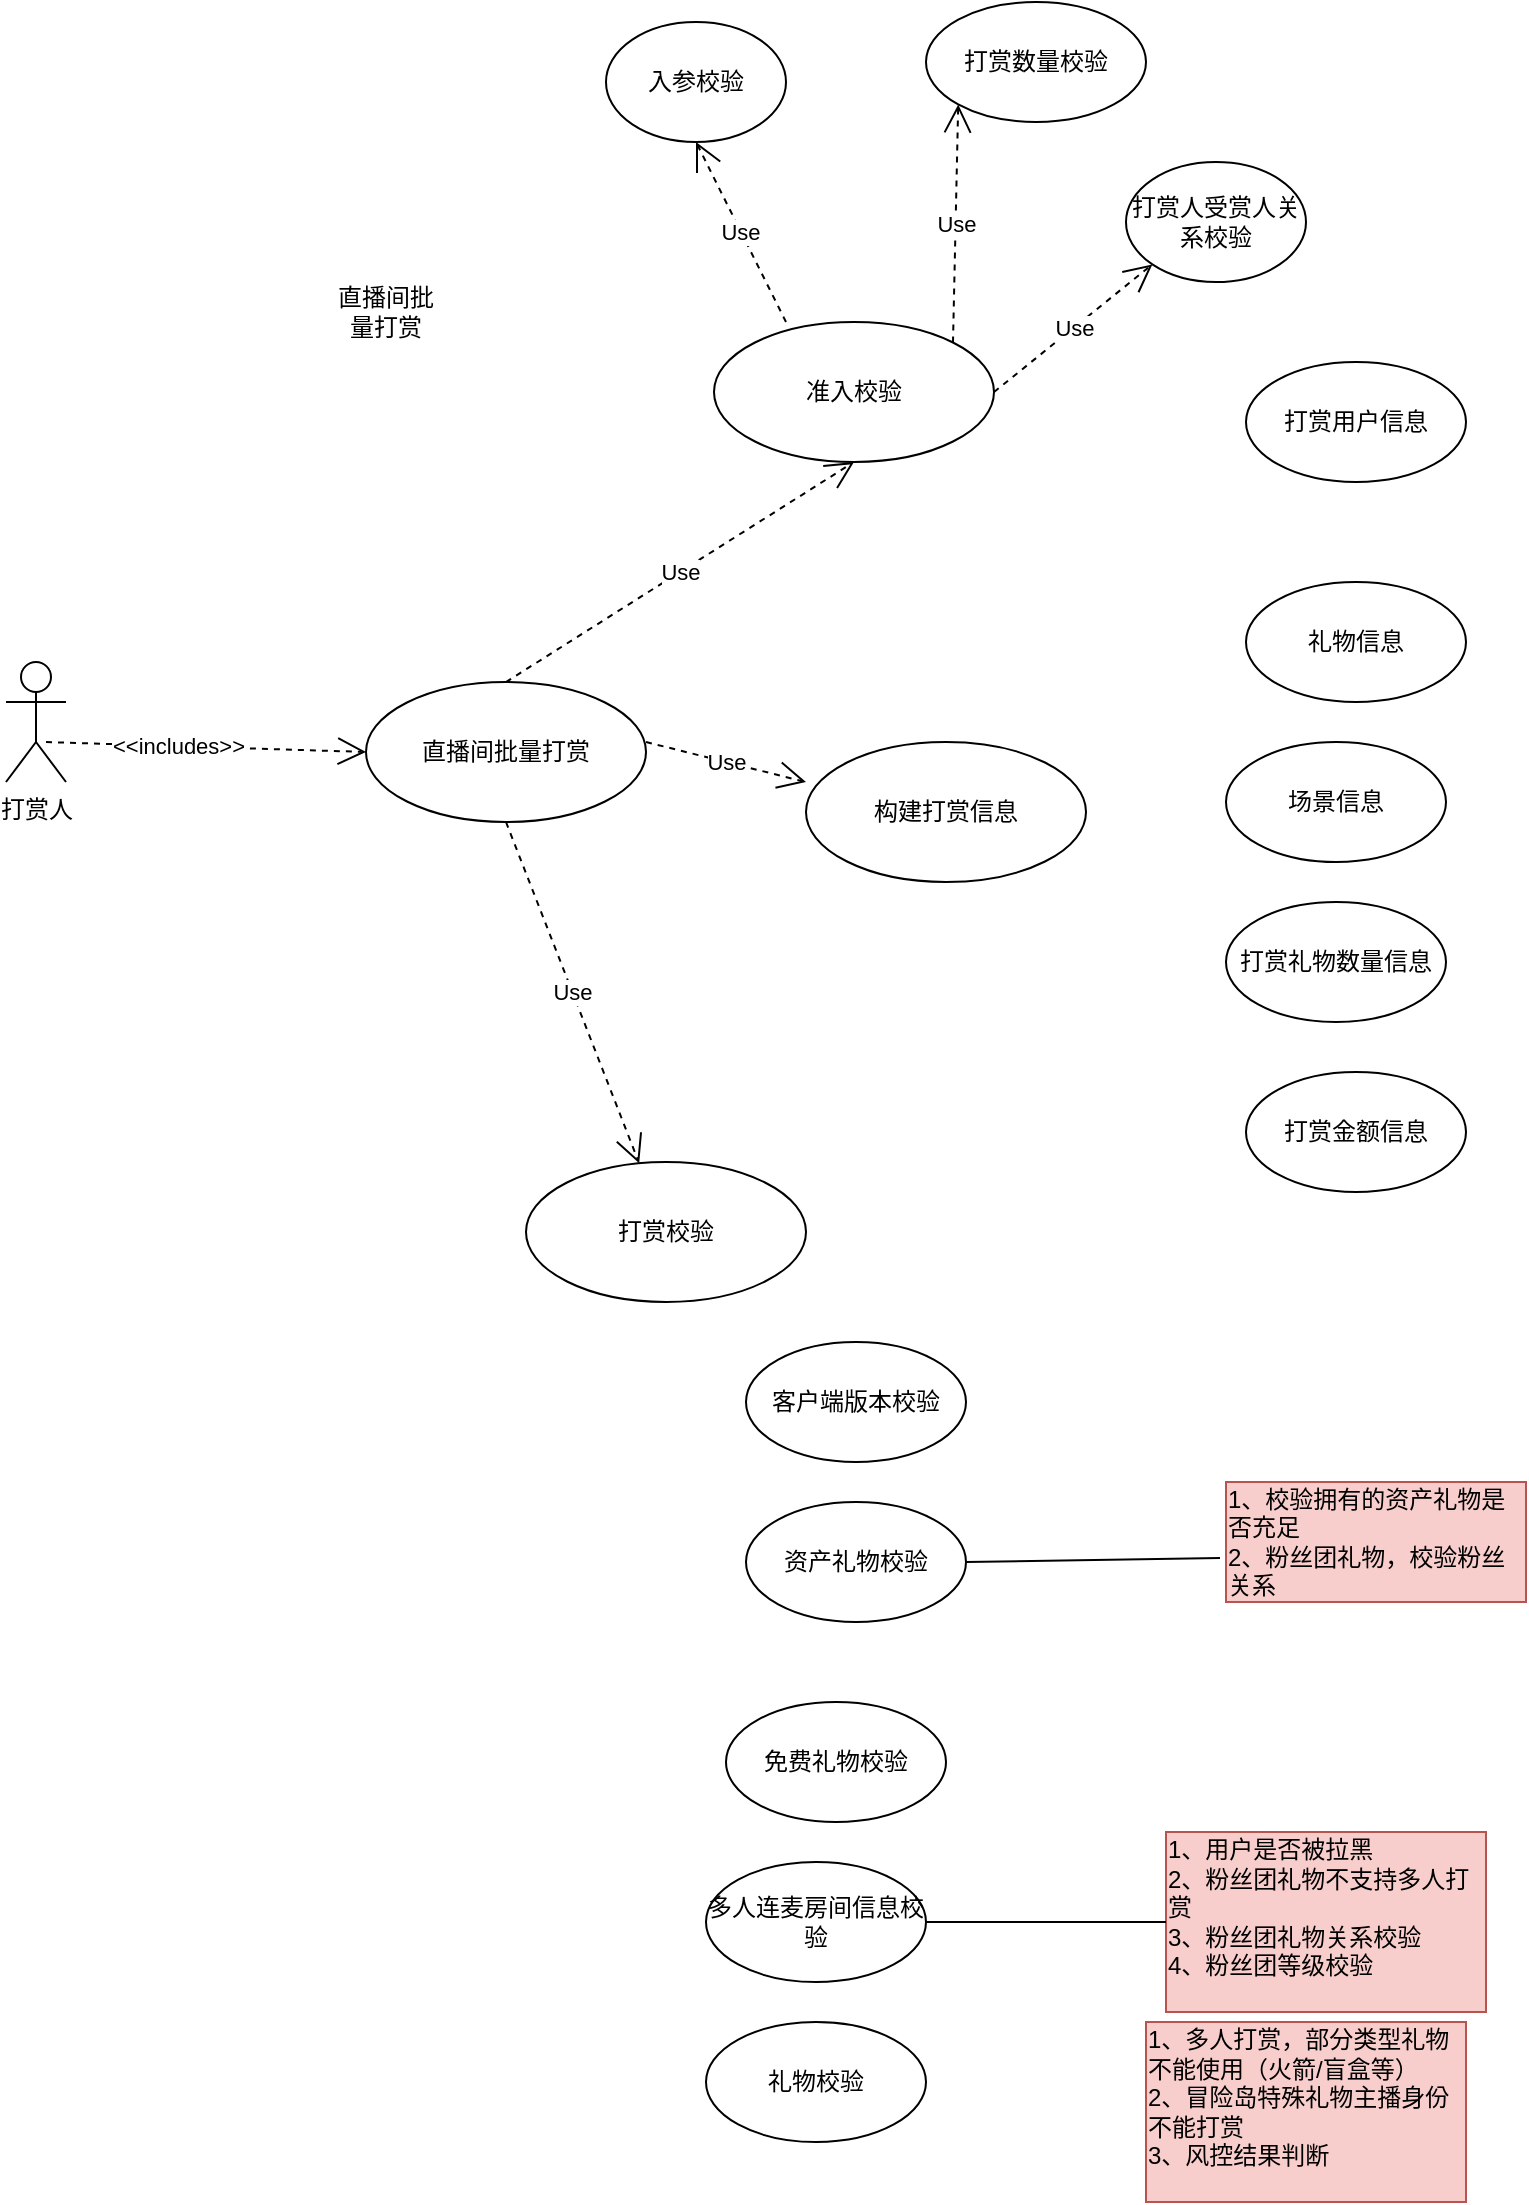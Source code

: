 <mxfile version="21.5.2" type="github">
  <diagram name="第 1 页" id="v1P7al8aK8hLHay-3nol">
    <mxGraphModel dx="1781" dy="518" grid="1" gridSize="10" guides="1" tooltips="1" connect="1" arrows="1" fold="1" page="1" pageScale="1" pageWidth="827" pageHeight="1169" math="0" shadow="0">
      <root>
        <mxCell id="0" />
        <mxCell id="1" parent="0" />
        <mxCell id="Yd1JAE73_zPepVWSY1AJ-1" value="直播间批量打赏" style="text;html=1;strokeColor=none;fillColor=none;align=center;verticalAlign=middle;whiteSpace=wrap;rounded=0;" vertex="1" parent="1">
          <mxGeometry x="80" y="160" width="60" height="30" as="geometry" />
        </mxCell>
        <mxCell id="Yd1JAE73_zPepVWSY1AJ-2" value="打赏人" style="shape=umlActor;verticalLabelPosition=bottom;verticalAlign=top;html=1;" vertex="1" parent="1">
          <mxGeometry x="-80" y="350" width="30" height="60" as="geometry" />
        </mxCell>
        <mxCell id="Yd1JAE73_zPepVWSY1AJ-3" value="准入校验" style="ellipse;whiteSpace=wrap;html=1;" vertex="1" parent="1">
          <mxGeometry x="274" y="180" width="140" height="70" as="geometry" />
        </mxCell>
        <mxCell id="Yd1JAE73_zPepVWSY1AJ-4" value="入参校验" style="ellipse;whiteSpace=wrap;html=1;" vertex="1" parent="1">
          <mxGeometry x="220" y="30" width="90" height="60" as="geometry" />
        </mxCell>
        <mxCell id="Yd1JAE73_zPepVWSY1AJ-5" value="打赏数量校验" style="ellipse;whiteSpace=wrap;html=1;" vertex="1" parent="1">
          <mxGeometry x="380" y="20" width="110" height="60" as="geometry" />
        </mxCell>
        <mxCell id="Yd1JAE73_zPepVWSY1AJ-8" value="打赏人受赏人关系校验" style="ellipse;whiteSpace=wrap;html=1;" vertex="1" parent="1">
          <mxGeometry x="480" y="100" width="90" height="60" as="geometry" />
        </mxCell>
        <mxCell id="Yd1JAE73_zPepVWSY1AJ-9" value="&amp;lt;&amp;lt;includes&amp;gt;&amp;gt;" style="endArrow=open;endSize=12;dashed=1;html=1;rounded=0;exitX=0.667;exitY=0.667;exitDx=0;exitDy=0;exitPerimeter=0;entryX=0;entryY=0.5;entryDx=0;entryDy=0;" edge="1" parent="1" source="Yd1JAE73_zPepVWSY1AJ-2" target="Yd1JAE73_zPepVWSY1AJ-21">
          <mxGeometry x="-0.176" width="160" relative="1" as="geometry">
            <mxPoint x="190" y="380" as="sourcePoint" />
            <mxPoint x="160" y="390" as="targetPoint" />
            <mxPoint as="offset" />
          </mxGeometry>
        </mxCell>
        <mxCell id="Yd1JAE73_zPepVWSY1AJ-12" value="Use" style="endArrow=open;endSize=12;dashed=1;html=1;rounded=0;entryX=0.5;entryY=1;entryDx=0;entryDy=0;" edge="1" parent="1" target="Yd1JAE73_zPepVWSY1AJ-4">
          <mxGeometry width="160" relative="1" as="geometry">
            <mxPoint x="310" y="180" as="sourcePoint" />
            <mxPoint x="470" y="180" as="targetPoint" />
          </mxGeometry>
        </mxCell>
        <mxCell id="Yd1JAE73_zPepVWSY1AJ-13" value="Use" style="endArrow=open;endSize=12;dashed=1;html=1;rounded=0;exitX=1;exitY=0;exitDx=0;exitDy=0;entryX=0;entryY=1;entryDx=0;entryDy=0;" edge="1" parent="1" source="Yd1JAE73_zPepVWSY1AJ-3" target="Yd1JAE73_zPepVWSY1AJ-5">
          <mxGeometry width="160" relative="1" as="geometry">
            <mxPoint x="340" y="100" as="sourcePoint" />
            <mxPoint x="420" y="80" as="targetPoint" />
          </mxGeometry>
        </mxCell>
        <mxCell id="Yd1JAE73_zPepVWSY1AJ-14" value="Use" style="endArrow=open;endSize=12;dashed=1;html=1;rounded=0;entryX=0;entryY=1;entryDx=0;entryDy=0;exitX=1;exitY=0.5;exitDx=0;exitDy=0;" edge="1" parent="1" source="Yd1JAE73_zPepVWSY1AJ-3" target="Yd1JAE73_zPepVWSY1AJ-8">
          <mxGeometry width="160" relative="1" as="geometry">
            <mxPoint x="380" y="220" as="sourcePoint" />
            <mxPoint x="540" y="220" as="targetPoint" />
          </mxGeometry>
        </mxCell>
        <mxCell id="Yd1JAE73_zPepVWSY1AJ-15" value="构建打赏信息" style="ellipse;whiteSpace=wrap;html=1;" vertex="1" parent="1">
          <mxGeometry x="320" y="390" width="140" height="70" as="geometry" />
        </mxCell>
        <mxCell id="Yd1JAE73_zPepVWSY1AJ-16" value="打赏用户信息" style="ellipse;whiteSpace=wrap;html=1;" vertex="1" parent="1">
          <mxGeometry x="540" y="200" width="110" height="60" as="geometry" />
        </mxCell>
        <mxCell id="Yd1JAE73_zPepVWSY1AJ-17" value="礼物信息" style="ellipse;whiteSpace=wrap;html=1;" vertex="1" parent="1">
          <mxGeometry x="540" y="310" width="110" height="60" as="geometry" />
        </mxCell>
        <mxCell id="Yd1JAE73_zPepVWSY1AJ-18" value="场景信息" style="ellipse;whiteSpace=wrap;html=1;" vertex="1" parent="1">
          <mxGeometry x="530" y="390" width="110" height="60" as="geometry" />
        </mxCell>
        <mxCell id="Yd1JAE73_zPepVWSY1AJ-19" value="打赏礼物数量信息" style="ellipse;whiteSpace=wrap;html=1;" vertex="1" parent="1">
          <mxGeometry x="530" y="470" width="110" height="60" as="geometry" />
        </mxCell>
        <mxCell id="Yd1JAE73_zPepVWSY1AJ-20" value="打赏金额信息" style="ellipse;whiteSpace=wrap;html=1;" vertex="1" parent="1">
          <mxGeometry x="540" y="555" width="110" height="60" as="geometry" />
        </mxCell>
        <mxCell id="Yd1JAE73_zPepVWSY1AJ-21" value="直播间批量打赏" style="ellipse;whiteSpace=wrap;html=1;" vertex="1" parent="1">
          <mxGeometry x="100" y="360" width="140" height="70" as="geometry" />
        </mxCell>
        <mxCell id="Yd1JAE73_zPepVWSY1AJ-23" value="打赏校验" style="ellipse;whiteSpace=wrap;html=1;" vertex="1" parent="1">
          <mxGeometry x="180" y="600" width="140" height="70" as="geometry" />
        </mxCell>
        <mxCell id="Yd1JAE73_zPepVWSY1AJ-24" value="Use" style="endArrow=open;endSize=12;dashed=1;html=1;rounded=0;entryX=0.5;entryY=1;entryDx=0;entryDy=0;exitX=0.5;exitY=0;exitDx=0;exitDy=0;" edge="1" parent="1" source="Yd1JAE73_zPepVWSY1AJ-21" target="Yd1JAE73_zPepVWSY1AJ-3">
          <mxGeometry width="160" relative="1" as="geometry">
            <mxPoint x="180" y="330" as="sourcePoint" />
            <mxPoint x="330" y="360" as="targetPoint" />
          </mxGeometry>
        </mxCell>
        <mxCell id="Yd1JAE73_zPepVWSY1AJ-25" value="Use" style="endArrow=open;endSize=12;dashed=1;html=1;rounded=0;exitX=0.5;exitY=1;exitDx=0;exitDy=0;" edge="1" parent="1" source="Yd1JAE73_zPepVWSY1AJ-21" target="Yd1JAE73_zPepVWSY1AJ-23">
          <mxGeometry width="160" relative="1" as="geometry">
            <mxPoint x="240" y="380" as="sourcePoint" />
            <mxPoint x="400" y="380" as="targetPoint" />
          </mxGeometry>
        </mxCell>
        <mxCell id="Yd1JAE73_zPepVWSY1AJ-26" value="Use" style="endArrow=open;endSize=12;dashed=1;html=1;rounded=0;entryX=0;entryY=0.286;entryDx=0;entryDy=0;entryPerimeter=0;" edge="1" parent="1" target="Yd1JAE73_zPepVWSY1AJ-15">
          <mxGeometry width="160" relative="1" as="geometry">
            <mxPoint x="240" y="390" as="sourcePoint" />
            <mxPoint x="400" y="390" as="targetPoint" />
          </mxGeometry>
        </mxCell>
        <mxCell id="Yd1JAE73_zPepVWSY1AJ-27" value="客户端版本校验" style="ellipse;whiteSpace=wrap;html=1;" vertex="1" parent="1">
          <mxGeometry x="290" y="690" width="110" height="60" as="geometry" />
        </mxCell>
        <mxCell id="Yd1JAE73_zPepVWSY1AJ-28" value="资产礼物校验" style="ellipse;whiteSpace=wrap;html=1;" vertex="1" parent="1">
          <mxGeometry x="290" y="770" width="110" height="60" as="geometry" />
        </mxCell>
        <mxCell id="Yd1JAE73_zPepVWSY1AJ-29" value="&lt;div style=&quot;text-align: left;&quot;&gt;&lt;span style=&quot;background-color: initial;&quot;&gt;1、校验拥有的资产礼物是否充足&lt;/span&gt;&lt;/div&gt;&lt;div style=&quot;text-align: left;&quot;&gt;&lt;span style=&quot;background-color: initial;&quot;&gt;2、粉丝团礼物，校验粉丝关系&lt;/span&gt;&lt;/div&gt;" style="text;html=1;strokeColor=#b85450;fillColor=#f8cecc;align=center;verticalAlign=middle;whiteSpace=wrap;rounded=0;" vertex="1" parent="1">
          <mxGeometry x="530" y="760" width="150" height="60" as="geometry" />
        </mxCell>
        <mxCell id="Yd1JAE73_zPepVWSY1AJ-30" value="" style="endArrow=none;html=1;rounded=0;entryX=-0.02;entryY=0.633;entryDx=0;entryDy=0;entryPerimeter=0;exitX=1;exitY=0.5;exitDx=0;exitDy=0;" edge="1" parent="1" source="Yd1JAE73_zPepVWSY1AJ-28" target="Yd1JAE73_zPepVWSY1AJ-29">
          <mxGeometry width="50" height="50" relative="1" as="geometry">
            <mxPoint x="410" y="798" as="sourcePoint" />
            <mxPoint x="450" y="750" as="targetPoint" />
          </mxGeometry>
        </mxCell>
        <mxCell id="Yd1JAE73_zPepVWSY1AJ-31" value="免费礼物校验" style="ellipse;whiteSpace=wrap;html=1;" vertex="1" parent="1">
          <mxGeometry x="280" y="870" width="110" height="60" as="geometry" />
        </mxCell>
        <mxCell id="Yd1JAE73_zPepVWSY1AJ-32" value="多人连麦房间信息校验" style="ellipse;whiteSpace=wrap;html=1;" vertex="1" parent="1">
          <mxGeometry x="270" y="950" width="110" height="60" as="geometry" />
        </mxCell>
        <mxCell id="Yd1JAE73_zPepVWSY1AJ-33" value="&lt;div style=&quot;text-align: left;&quot;&gt;&lt;span style=&quot;background-color: initial;&quot;&gt;1、用户是否被拉黑&lt;/span&gt;&lt;/div&gt;&lt;div style=&quot;text-align: left;&quot;&gt;&lt;span style=&quot;background-color: initial;&quot;&gt;2、粉丝团礼物不支持多人打赏&lt;/span&gt;&lt;/div&gt;&lt;div style=&quot;text-align: left;&quot;&gt;&lt;span style=&quot;background-color: initial;&quot;&gt;3、粉丝团礼物关系校验&lt;/span&gt;&lt;/div&gt;&lt;div style=&quot;text-align: left;&quot;&gt;&lt;span style=&quot;background-color: initial;&quot;&gt;4、粉丝团等级校验&lt;/span&gt;&lt;/div&gt;&lt;div style=&quot;text-align: left;&quot;&gt;&lt;span style=&quot;background-color: initial;&quot;&gt;&lt;br&gt;&lt;/span&gt;&lt;/div&gt;" style="text;html=1;strokeColor=#b85450;fillColor=#f8cecc;align=center;verticalAlign=middle;whiteSpace=wrap;rounded=0;" vertex="1" parent="1">
          <mxGeometry x="500" y="935" width="160" height="90" as="geometry" />
        </mxCell>
        <mxCell id="Yd1JAE73_zPepVWSY1AJ-34" value="" style="endArrow=none;html=1;rounded=0;entryX=0;entryY=0.5;entryDx=0;entryDy=0;exitX=1;exitY=0.5;exitDx=0;exitDy=0;" edge="1" parent="1" source="Yd1JAE73_zPepVWSY1AJ-32" target="Yd1JAE73_zPepVWSY1AJ-33">
          <mxGeometry width="50" height="50" relative="1" as="geometry">
            <mxPoint x="390" y="980" as="sourcePoint" />
            <mxPoint x="440" y="930" as="targetPoint" />
          </mxGeometry>
        </mxCell>
        <mxCell id="Yd1JAE73_zPepVWSY1AJ-35" value="礼物校验" style="ellipse;whiteSpace=wrap;html=1;" vertex="1" parent="1">
          <mxGeometry x="270" y="1030" width="110" height="60" as="geometry" />
        </mxCell>
        <mxCell id="Yd1JAE73_zPepVWSY1AJ-36" value="&lt;div style=&quot;text-align: left;&quot;&gt;&lt;span style=&quot;background-color: initial;&quot;&gt;1、多人打赏，部分类型礼物不能使用（火箭/盲盒等）&lt;/span&gt;&lt;/div&gt;&lt;div style=&quot;text-align: left;&quot;&gt;&lt;span style=&quot;background-color: initial;&quot;&gt;2、冒险岛特殊礼物主播身份不能打赏&lt;/span&gt;&lt;/div&gt;&lt;div style=&quot;text-align: left;&quot;&gt;&lt;span style=&quot;background-color: initial;&quot;&gt;3、风控结果判断&lt;/span&gt;&lt;/div&gt;&lt;div style=&quot;text-align: left;&quot;&gt;&lt;span style=&quot;background-color: initial;&quot;&gt;&lt;br&gt;&lt;/span&gt;&lt;/div&gt;" style="text;html=1;strokeColor=#b85450;fillColor=#f8cecc;align=center;verticalAlign=middle;whiteSpace=wrap;rounded=0;" vertex="1" parent="1">
          <mxGeometry x="490" y="1030" width="160" height="90" as="geometry" />
        </mxCell>
      </root>
    </mxGraphModel>
  </diagram>
</mxfile>
